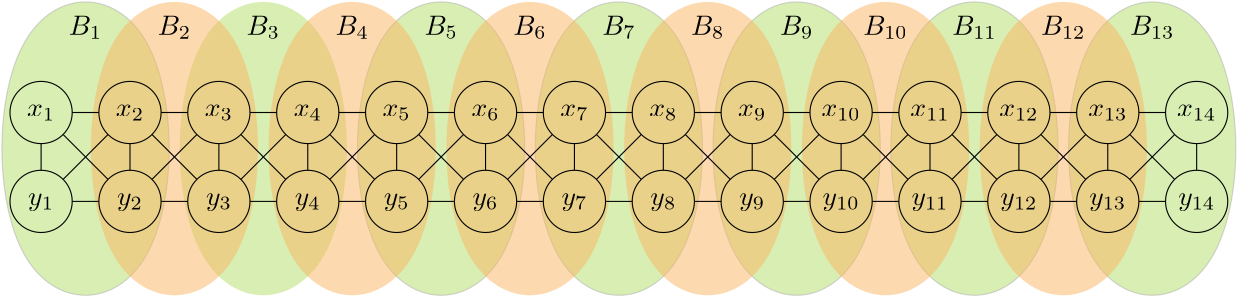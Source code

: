 <?xml version="1.0"?>
<!DOCTYPE ipe SYSTEM "ipe.dtd">
<ipe version="70206" creator="Ipe 7.2.7">
<info created="D:20180201214142" modified="D:20180202083223"/>
<ipestyle name="basic">
<symbol name="arrow/arc(spx)">
<path stroke="sym-stroke" fill="sym-stroke" pen="sym-pen">
0 0 m
-1 0.333 l
-1 -0.333 l
h
</path>
</symbol>
<symbol name="arrow/farc(spx)">
<path stroke="sym-stroke" fill="white" pen="sym-pen">
0 0 m
-1 0.333 l
-1 -0.333 l
h
</path>
</symbol>
<symbol name="arrow/ptarc(spx)">
<path stroke="sym-stroke" fill="sym-stroke" pen="sym-pen">
0 0 m
-1 0.333 l
-0.8 0 l
-1 -0.333 l
h
</path>
</symbol>
<symbol name="arrow/fptarc(spx)">
<path stroke="sym-stroke" fill="white" pen="sym-pen">
0 0 m
-1 0.333 l
-0.8 0 l
-1 -0.333 l
h
</path>
</symbol>
<symbol name="mark/circle(sx)" transformations="translations">
<path fill="sym-stroke">
0.6 0 0 0.6 0 0 e
0.4 0 0 0.4 0 0 e
</path>
</symbol>
<symbol name="mark/disk(sx)" transformations="translations">
<path fill="sym-stroke">
0.6 0 0 0.6 0 0 e
</path>
</symbol>
<symbol name="mark/fdisk(sfx)" transformations="translations">
<group>
<path fill="sym-fill">
0.5 0 0 0.5 0 0 e
</path>
<path fill="sym-stroke" fillrule="eofill">
0.6 0 0 0.6 0 0 e
0.4 0 0 0.4 0 0 e
</path>
</group>
</symbol>
<symbol name="mark/box(sx)" transformations="translations">
<path fill="sym-stroke" fillrule="eofill">
-0.6 -0.6 m
0.6 -0.6 l
0.6 0.6 l
-0.6 0.6 l
h
-0.4 -0.4 m
0.4 -0.4 l
0.4 0.4 l
-0.4 0.4 l
h
</path>
</symbol>
<symbol name="mark/square(sx)" transformations="translations">
<path fill="sym-stroke">
-0.6 -0.6 m
0.6 -0.6 l
0.6 0.6 l
-0.6 0.6 l
h
</path>
</symbol>
<symbol name="mark/fsquare(sfx)" transformations="translations">
<group>
<path fill="sym-fill">
-0.5 -0.5 m
0.5 -0.5 l
0.5 0.5 l
-0.5 0.5 l
h
</path>
<path fill="sym-stroke" fillrule="eofill">
-0.6 -0.6 m
0.6 -0.6 l
0.6 0.6 l
-0.6 0.6 l
h
-0.4 -0.4 m
0.4 -0.4 l
0.4 0.4 l
-0.4 0.4 l
h
</path>
</group>
</symbol>
<symbol name="mark/cross(sx)" transformations="translations">
<group>
<path fill="sym-stroke">
-0.43 -0.57 m
0.57 0.43 l
0.43 0.57 l
-0.57 -0.43 l
h
</path>
<path fill="sym-stroke">
-0.43 0.57 m
0.57 -0.43 l
0.43 -0.57 l
-0.57 0.43 l
h
</path>
</group>
</symbol>
<symbol name="arrow/fnormal(spx)">
<path stroke="sym-stroke" fill="white" pen="sym-pen">
0 0 m
-1 0.333 l
-1 -0.333 l
h
</path>
</symbol>
<symbol name="arrow/pointed(spx)">
<path stroke="sym-stroke" fill="sym-stroke" pen="sym-pen">
0 0 m
-1 0.333 l
-0.8 0 l
-1 -0.333 l
h
</path>
</symbol>
<symbol name="arrow/fpointed(spx)">
<path stroke="sym-stroke" fill="white" pen="sym-pen">
0 0 m
-1 0.333 l
-0.8 0 l
-1 -0.333 l
h
</path>
</symbol>
<symbol name="arrow/linear(spx)">
<path stroke="sym-stroke" pen="sym-pen">
-1 0.333 m
0 0 l
-1 -0.333 l
</path>
</symbol>
<symbol name="arrow/fdouble(spx)">
<path stroke="sym-stroke" fill="white" pen="sym-pen">
0 0 m
-1 0.333 l
-1 -0.333 l
h
-1 0 m
-2 0.333 l
-2 -0.333 l
h
</path>
</symbol>
<symbol name="arrow/double(spx)">
<path stroke="sym-stroke" fill="sym-stroke" pen="sym-pen">
0 0 m
-1 0.333 l
-1 -0.333 l
h
-1 0 m
-2 0.333 l
-2 -0.333 l
h
</path>
</symbol>
<pen name="heavier" value="0.8"/>
<pen name="fat" value="1.2"/>
<pen name="ultrafat" value="2"/>
<symbolsize name="large" value="5"/>
<symbolsize name="small" value="2"/>
<symbolsize name="tiny" value="1.1"/>
<arrowsize name="large" value="10"/>
<arrowsize name="small" value="5"/>
<arrowsize name="tiny" value="3"/>
<color name="red" value="1 0 0"/>
<color name="green" value="0 1 0"/>
<color name="blue" value="0 0 1"/>
<color name="yellow" value="1 1 0"/>
<color name="orange" value="1 0.647 0"/>
<color name="gold" value="1 0.843 0"/>
<color name="purple" value="0.627 0.125 0.941"/>
<color name="gray" value="0.745"/>
<color name="brown" value="0.647 0.165 0.165"/>
<color name="navy" value="0 0 0.502"/>
<color name="pink" value="1 0.753 0.796"/>
<color name="seagreen" value="0.18 0.545 0.341"/>
<color name="turquoise" value="0.251 0.878 0.816"/>
<color name="violet" value="0.933 0.51 0.933"/>
<color name="darkblue" value="0 0 0.545"/>
<color name="darkcyan" value="0 0.545 0.545"/>
<color name="darkgray" value="0.663"/>
<color name="darkgreen" value="0 0.392 0"/>
<color name="darkmagenta" value="0.545 0 0.545"/>
<color name="darkorange" value="1 0.549 0"/>
<color name="darkred" value="0.545 0 0"/>
<color name="lightblue" value="0.678 0.847 0.902"/>
<color name="lightcyan" value="0.878 1 1"/>
<color name="lightgray" value="0.827"/>
<color name="lightgreen" value="0.565 0.933 0.565"/>
<color name="lightyellow" value="1 1 0.878"/>
<dashstyle name="dashed" value="[4] 0"/>
<dashstyle name="dotted" value="[1 3] 0"/>
<dashstyle name="dash dotted" value="[4 2 1 2] 0"/>
<dashstyle name="dash dot dotted" value="[4 2 1 2 1 2] 0"/>
<textsize name="large" value="\large"/>
<textsize name="small" value="\small"/>
<textsize name="tiny" value="\tiny"/>
<textsize name="Large" value="\Large"/>
<textsize name="LARGE" value="\LARGE"/>
<textsize name="huge" value="\huge"/>
<textsize name="Huge" value="\Huge"/>
<textsize name="footnote" value="\footnotesize"/>
<textstyle name="center" begin="\begin{center}" end="\end{center}"/>
<textstyle name="itemize" begin="\begin{itemize}" end="\end{itemize}"/>
<textstyle name="item" begin="\begin{itemize}\item{}" end="\end{itemize}"/>
<gridsize name="4 pts" value="4"/>
<gridsize name="8 pts (~3 mm)" value="8"/>
<gridsize name="16 pts (~6 mm)" value="16"/>
<gridsize name="32 pts (~12 mm)" value="32"/>
<gridsize name="10 pts (~3.5 mm)" value="10"/>
<gridsize name="20 pts (~7 mm)" value="20"/>
<gridsize name="14 pts (~5 mm)" value="14"/>
<gridsize name="28 pts (~10 mm)" value="28"/>
<gridsize name="56 pts (~20 mm)" value="56"/>
<anglesize name="90 deg" value="90"/>
<anglesize name="60 deg" value="60"/>
<anglesize name="45 deg" value="45"/>
<anglesize name="30 deg" value="30"/>
<anglesize name="22.5 deg" value="22.5"/>
<opacity name="10%" value="0.1"/>
<opacity name="30%" value="0.3"/>
<opacity name="50%" value="0.5"/>
<opacity name="75%" value="0.75"/>
<tiling name="falling" angle="-60" step="4" width="1"/>
<tiling name="rising" angle="30" step="4" width="1"/>
</ipestyle>
<ipestyle name="brew">
<color name="aliceblue" value="0.941 0.973 1"/>
<color name="brew1" value="0.552 0.827 0.78"/>
<color name="brew2" value="1 1 0.701"/>
<color name="brew3" value="0.745 0.729 0.854"/>
<color name="brew4" value="0.984 0.501 0.447"/>
<color name="brew5" value="0.501 0.694 0.827"/>
<color name="brew6" value="0.992 0.705 0.384"/>
<color name="brew7" value="0.701 0.87 0.411"/>
<color name="brew8" value="0.988 0.803 0.898"/>
</ipestyle>
<ipestyle>
<opacity name="10%" value="0.1"/>
<opacity name="30%" value="0.3"/>
<opacity name="50%" value="0.5"/>
<opacity name="20%" value="0.2"/>
<opacity name="40%" value="0.4"/>
<opacity name="60%" value="0.6"/>
<opacity name="70%" value="0.7"/>
<opacity name="80%" value="0.8"/>
<opacity name="90%" value="0.9"/>
</ipestyle>
<page>
<layer name="alpha"/>
<view layers="alpha" active="alpha"/>
<group layer="alpha">
<path matrix="1.026 0 0 0.9 80.0029 55.178" fill="brew7" opacity="50%">
112 736
48 736
48 608
112 608 u
</path>
<path matrix="1.026 0 0 0.9 16.0029 55.178" stroke="darkgray" fill="brew7" opacity="50%">
112 736
48 736
48 608
112 608 u
</path>
<path matrix="1.026 0 0 0.9 144.003 55.178" stroke="darkgray" fill="brew7" opacity="50%">
112 736
48 736
48 608
112 608 u
</path>
<path matrix="1.026 0 0 0.9 208.003 55.178" stroke="darkgray" fill="brew7" opacity="50%">
112 736
48 736
48 608
112 608 u
</path>
<path matrix="1.026 0 0 0.9 272.003 55.178" stroke="darkgray" fill="brew7" opacity="50%">
112 736
48 736
48 608
112 608 u
</path>
<path matrix="1.026 0 0 0.9 336.003 55.178" stroke="darkgray" fill="brew7" opacity="50%">
112 736
48 736
48 608
112 608 u
</path>
<path matrix="1.026 0 0 0.9 400.003 55.178" stroke="darkgray" fill="brew7" opacity="50%">
112 736
48 736
48 608
112 608 u
</path>
</group>
<group>
<path matrix="1.026 0 0 0.9 48.0029 55.178" fill="brew6" opacity="50%">
112 736
48 736
48 608
112 608 u
</path>
<path matrix="1.026 0 0 0.9 112.003 55.178" fill="brew6" opacity="50%">
112 736
48 736
48 608
112 608 u
</path>
<path matrix="1.026 0 0 0.9 176.003 55.178" fill="brew6" opacity="50%">
112 736
48 736
48 608
112 608 u
</path>
<path matrix="1.026 0 0 0.9 240.003 55.178" fill="brew6" opacity="50%">
112 736
48 736
48 608
112 608 u
</path>
<path matrix="1.026 0 0 0.9 304.003 55.178" fill="brew6" opacity="50%">
112 736
48 736
48 608
112 608 u
</path>
<path matrix="1.026 0 0 0.9 368.003 55.178" fill="brew6" opacity="50%">
112 736
48 736
48 608
112 608 u
</path>
</group>
<text matrix="1 0 0 1 -141.917 -16.424" transformations="translations" pos="224 688" stroke="black" type="label" width="10.163" height="4.294" depth="1.49" halign="center" valign="baseline" style="math">x_{1}</text>
<path matrix="0.7 0 0 0.7 -74.7171 191.378" stroke="black">
16 0 0 16 224 688 e
</path>
<text matrix="1 0 0 1 -141.917 -48.424" transformations="translations" pos="224 688" stroke="black" type="label" width="9.354" height="4.297" depth="1.93" halign="center" valign="baseline" style="math">y_{1}</text>
<path matrix="0.7 0 0 0.7 -74.7171 159.378" stroke="black">
16 0 0 16 224 688 e
</path>
<path matrix="1 0 0 1 -141.917 -15.022" stroke="black">
235.2 688 m
244.8 688 l
</path>
<path matrix="1 0 0 1 -141.917 -15.022" stroke="black">
244.8 656 m
235.2 656 l
</path>
<path matrix="1 0 0 1 -141.917 -15.022" stroke="black">
224 667.2 m
224 676.8 l
</path>
<path matrix="1 0 0 1 -141.917 -15.022" stroke="black">
231.92 680.08 m
248.08 663.92 l
</path>
<path matrix="1 0 0 1 -141.917 -15.022" stroke="black">
231.92 663.92 m
248.08 680.08 l
</path>
<text matrix="1 0 0 1 -109.917 -16.424" transformations="translations" pos="224 688" stroke="black" type="label" width="10.163" height="4.294" depth="1.49" halign="center" valign="baseline" style="math">x_{2}</text>
<path matrix="0.7 0 0 0.7 -42.7171 191.378" stroke="black">
16 0 0 16 224 688 e
</path>
<text matrix="1 0 0 1 -109.917 -48.424" transformations="translations" pos="224 688" stroke="black" type="label" width="9.354" height="4.297" depth="1.93" halign="center" valign="baseline" style="math">y_{2}</text>
<path matrix="0.7 0 0 0.7 -42.7171 159.378" stroke="black">
16 0 0 16 224 688 e
</path>
<path matrix="1 0 0 1 -109.917 -15.022" stroke="black">
235.2 688 m
244.8 688 l
</path>
<path matrix="1 0 0 1 -109.917 -15.022" stroke="black">
244.8 656 m
235.2 656 l
</path>
<path matrix="1 0 0 1 -109.917 -15.022" stroke="black">
224 667.2 m
224 676.8 l
</path>
<path matrix="1 0 0 1 -109.917 -15.022" stroke="black">
231.92 680.08 m
248.08 663.92 l
</path>
<path matrix="1 0 0 1 -109.917 -15.022" stroke="black">
231.92 663.92 m
248.08 680.08 l
</path>
<text matrix="1 0 0 1 -77.9171 -16.424" transformations="translations" pos="224 688" stroke="black" type="label" width="10.163" height="4.294" depth="1.49" halign="center" valign="baseline" style="math">x_{3}</text>
<path matrix="0.7 0 0 0.7 -10.7171 191.378" stroke="black">
16 0 0 16 224 688 e
</path>
<text matrix="1 0 0 1 -77.9171 -48.424" transformations="translations" pos="224 688" stroke="black" type="label" width="9.354" height="4.297" depth="1.93" halign="center" valign="baseline" style="math">y_{3}</text>
<path matrix="0.7 0 0 0.7 -10.7171 159.378" stroke="black">
16 0 0 16 224 688 e
</path>
<path matrix="1 0 0 1 -77.9171 -15.022" stroke="black">
235.2 688 m
244.8 688 l
</path>
<path matrix="1 0 0 1 -77.9171 -15.022" stroke="black">
244.8 656 m
235.2 656 l
</path>
<path matrix="1 0 0 1 -77.9171 -15.022" stroke="black">
224 667.2 m
224 676.8 l
</path>
<path matrix="1 0 0 1 -77.9171 -15.022" stroke="black">
231.92 680.08 m
248.08 663.92 l
</path>
<path matrix="1 0 0 1 -77.9171 -15.022" stroke="black">
231.92 663.92 m
248.08 680.08 l
</path>
<text matrix="1 0 0 1 -45.9171 -16.424" transformations="translations" pos="224 688" stroke="black" type="label" width="10.163" height="4.294" depth="1.49" halign="center" valign="baseline" style="math">x_{4}</text>
<path matrix="0.7 0 0 0.7 21.2829 191.378" stroke="black">
16 0 0 16 224 688 e
</path>
<text matrix="1 0 0 1 -45.9171 -48.424" transformations="translations" pos="224 688" stroke="black" type="label" width="9.354" height="4.297" depth="1.93" halign="center" valign="baseline" style="math">y_{4}</text>
<path matrix="0.7 0 0 0.7 21.2829 159.378" stroke="black">
16 0 0 16 224 688 e
</path>
<path matrix="1 0 0 1 -45.9171 -15.022" stroke="black">
235.2 688 m
244.8 688 l
</path>
<path matrix="1 0 0 1 -45.9171 -15.022" stroke="black">
244.8 656 m
235.2 656 l
</path>
<path matrix="1 0 0 1 -45.9171 -15.022" stroke="black">
224 667.2 m
224 676.8 l
</path>
<path matrix="1 0 0 1 -45.9171 -15.022" stroke="black">
231.92 680.08 m
248.08 663.92 l
</path>
<path matrix="1 0 0 1 -45.9171 -15.022" stroke="black">
231.92 663.92 m
248.08 680.08 l
</path>
<text matrix="1 0 0 1 -13.9171 -16.424" transformations="translations" pos="224 688" stroke="black" type="label" width="10.163" height="4.294" depth="1.49" halign="center" valign="baseline" style="math">x_{5}</text>
<path matrix="0.7 0 0 0.7 53.2829 191.378" stroke="black">
16 0 0 16 224 688 e
</path>
<text matrix="1 0 0 1 -13.9171 -48.424" transformations="translations" pos="224 688" stroke="black" type="label" width="9.354" height="4.297" depth="1.93" halign="center" valign="baseline" style="math">y_{5}</text>
<path matrix="1 0 0 1 -13.9171 -15.022" stroke="black">
235.2 688 m
244.8 688 l
</path>
<path matrix="1 0 0 1 -13.9171 -15.022" stroke="black">
244.8 656 m
235.2 656 l
</path>
<path matrix="1 0 0 1 -13.9171 -15.022" stroke="black">
224 667.2 m
224 676.8 l
</path>
<path matrix="1 0 0 1 -13.9171 -15.022" stroke="black">
231.92 680.08 m
248.08 663.92 l
</path>
<path matrix="1 0 0 1 -13.9171 -15.022" stroke="black">
231.92 663.92 m
248.08 680.08 l
</path>
<text matrix="1 0 0 1 18.0829 -16.424" transformations="translations" pos="224 688" stroke="black" type="label" width="10.163" height="4.294" depth="1.49" halign="center" valign="baseline" style="math">x_{6}</text>
<path matrix="0.7 0 0 0.7 85.2829 191.378" stroke="black">
16 0 0 16 224 688 e
</path>
<text matrix="1 0 0 1 18.0829 -48.424" transformations="translations" pos="224 688" stroke="black" type="label" width="9.354" height="4.297" depth="1.93" halign="center" valign="baseline" style="math">y_{6}</text>
<path matrix="0.7 0 0 0.7 85.2829 159.378" stroke="black">
16 0 0 16 224 688 e
</path>
<path matrix="1 0 0 1 18.0829 -15.022" stroke="black">
235.2 688 m
244.8 688 l
</path>
<path matrix="1 0 0 1 18.0829 -15.022" stroke="black">
244.8 656 m
235.2 656 l
</path>
<path matrix="1 0 0 1 18.0829 -15.022" stroke="black">
224 667.2 m
224 676.8 l
</path>
<path matrix="1 0 0 1 18.0829 -15.022" stroke="black">
231.92 680.08 m
248.08 663.92 l
</path>
<path matrix="1 0 0 1 18.0829 -15.022" stroke="black">
231.92 663.92 m
248.08 680.08 l
</path>
<text matrix="1 0 0 1 50.0829 -16.424" transformations="translations" pos="224 688" stroke="black" type="label" width="10.163" height="4.294" depth="1.49" halign="center" valign="baseline" style="math">x_{7}</text>
<path matrix="0.7 0 0 0.7 117.283 191.378" stroke="black">
16 0 0 16 224 688 e
</path>
<text matrix="1 0 0 1 50.0829 -48.424" transformations="translations" pos="224 688" stroke="black" type="label" width="9.354" height="4.297" depth="1.93" halign="center" valign="baseline" style="math">y_{7}</text>
<path matrix="0.7 0 0 0.7 117.283 159.378" stroke="black">
16 0 0 16 224 688 e
</path>
<path matrix="1 0 0 1 50.0829 -15.022" stroke="black">
235.2 688 m
244.8 688 l
</path>
<path matrix="1 0 0 1 50.0829 -15.022" stroke="black">
244.8 656 m
235.2 656 l
</path>
<path matrix="1 0 0 1 50.0829 -15.022" stroke="black">
224 667.2 m
224 676.8 l
</path>
<path matrix="1 0 0 1 50.0829 -15.022" stroke="black">
231.92 680.08 m
248.08 663.92 l
</path>
<path matrix="1 0 0 1 50.0829 -15.022" stroke="black">
231.92 663.92 m
248.08 680.08 l
</path>
<text matrix="1 0 0 1 82.0829 -16.424" transformations="translations" pos="224 688" stroke="black" type="label" width="10.163" height="4.294" depth="1.49" halign="center" valign="baseline" style="math">x_{8}</text>
<path matrix="0.7 0 0 0.7 149.283 191.378" stroke="black">
16 0 0 16 224 688 e
</path>
<text matrix="1 0 0 1 82.0829 -48.424" transformations="translations" pos="224 688" stroke="black" type="label" width="9.354" height="4.297" depth="1.93" halign="center" valign="baseline" style="math">y_{8}</text>
<path matrix="0.7 0 0 0.7 149.283 159.378" stroke="black">
16 0 0 16 224 688 e
</path>
<path matrix="1 0 0 1 82.0829 -15.022" stroke="black">
235.2 688 m
244.8 688 l
</path>
<path matrix="1 0 0 1 82.0829 -15.022" stroke="black">
244.8 656 m
235.2 656 l
</path>
<path matrix="1 0 0 1 82.0829 -15.022" stroke="black">
224 667.2 m
224 676.8 l
</path>
<path matrix="1 0 0 1 82.0829 -15.022" stroke="black">
231.92 680.08 m
248.08 663.92 l
</path>
<path matrix="1 0 0 1 82.0829 -15.022" stroke="black">
231.92 663.92 m
248.08 680.08 l
</path>
<text matrix="1 0 0 1 114.083 -16.424" transformations="translations" pos="224 688" stroke="black" type="label" width="10.163" height="4.294" depth="1.49" halign="center" valign="baseline" style="math">x_{9}</text>
<path matrix="0.7 0 0 0.7 181.283 191.378" stroke="black">
16 0 0 16 224 688 e
</path>
<text matrix="1 0 0 1 114.083 -48.424" transformations="translations" pos="224 688" stroke="black" type="label" width="9.354" height="4.297" depth="1.93" halign="center" valign="baseline" style="math">y_{9}</text>
<path matrix="0.7 0 0 0.7 181.283 159.378" stroke="black">
16 0 0 16 224 688 e
</path>
<path matrix="1 0 0 1 114.083 -15.022" stroke="black">
235.2 688 m
244.8 688 l
</path>
<path matrix="1 0 0 1 114.083 -15.022" stroke="black">
244.8 656 m
235.2 656 l
</path>
<path matrix="1 0 0 1 114.083 -15.022" stroke="black">
224 667.2 m
224 676.8 l
</path>
<path matrix="1 0 0 1 114.083 -15.022" stroke="black">
231.92 680.08 m
248.08 663.92 l
</path>
<path matrix="1 0 0 1 114.083 -15.022" stroke="black">
231.92 663.92 m
248.08 680.08 l
</path>
<text matrix="1 0 0 1 146.083 -16.424" transformations="translations" pos="224 688" stroke="black" type="label" width="14.135" height="4.294" depth="1.49" halign="center" valign="baseline" style="math">x_{10}</text>
<path matrix="0.7 0 0 0.7 213.283 191.378" stroke="black">
16 0 0 16 224 688 e
</path>
<text matrix="1 0 0 1 146.083 -48.424" transformations="translations" pos="224 688" stroke="black" type="label" width="13.325" height="4.297" depth="1.93" halign="center" valign="baseline" style="math">y_{10}</text>
<path matrix="0.7 0 0 0.7 213.283 159.378" stroke="black">
16 0 0 16 224 688 e
</path>
<path matrix="1 0 0 1 146.083 -15.022" stroke="black">
235.2 688 m
244.8 688 l
</path>
<path matrix="1 0 0 1 146.083 -15.022" stroke="black">
244.8 656 m
235.2 656 l
</path>
<path matrix="1 0 0 1 146.083 -15.022" stroke="black">
224 667.2 m
224 676.8 l
</path>
<path matrix="1 0 0 1 146.083 -15.022" stroke="black">
231.92 680.08 m
248.08 663.92 l
</path>
<path matrix="1 0 0 1 146.083 -15.022" stroke="black">
231.92 663.92 m
248.08 680.08 l
</path>
<text matrix="1 0 0 1 178.083 -16.424" transformations="translations" pos="224 688" stroke="black" type="label" width="14.135" height="4.294" depth="1.49" halign="center" valign="baseline" style="math">x_{11}</text>
<path matrix="0.7 0 0 0.7 245.283 191.378" stroke="black">
16 0 0 16 224 688 e
</path>
<text matrix="1 0 0 1 178.083 -48.424" transformations="translations" pos="224 688" stroke="black" type="label" width="13.325" height="4.297" depth="1.93" halign="center" valign="baseline" style="math">y_{11}</text>
<path matrix="0.7 0 0 0.7 245.283 159.378" stroke="black">
16 0 0 16 224 688 e
</path>
<path matrix="1 0 0 1 178.083 -15.022" stroke="black">
235.2 688 m
244.8 688 l
</path>
<path matrix="1 0 0 1 178.083 -15.022" stroke="black">
244.8 656 m
235.2 656 l
</path>
<path matrix="1 0 0 1 178.083 -15.022" stroke="black">
224 667.2 m
224 676.8 l
</path>
<path matrix="1 0 0 1 178.083 -15.022" stroke="black">
231.92 680.08 m
248.08 663.92 l
</path>
<path matrix="1 0 0 1 178.083 -15.022" stroke="black">
231.92 663.92 m
248.08 680.08 l
</path>
<text matrix="1 0 0 1 210.083 -16.424" transformations="translations" pos="224 688" stroke="black" type="label" width="14.135" height="4.294" depth="1.49" halign="center" valign="baseline" style="math">x_{12}</text>
<path matrix="0.7 0 0 0.7 277.283 191.378" stroke="black">
16 0 0 16 224 688 e
</path>
<text matrix="1 0 0 1 210.083 -48.424" transformations="translations" pos="224 688" stroke="black" type="label" width="13.325" height="4.297" depth="1.93" halign="center" valign="baseline" style="math">y_{12}</text>
<path matrix="0.7 0 0 0.7 277.283 159.378" stroke="black">
16 0 0 16 224 688 e
</path>
<path matrix="1 0 0 1 210.083 -15.022" stroke="black">
235.2 688 m
244.8 688 l
</path>
<path matrix="1 0 0 1 210.083 -15.022" stroke="black">
244.8 656 m
235.2 656 l
</path>
<path matrix="1 0 0 1 210.083 -15.022" stroke="black">
224 667.2 m
224 676.8 l
</path>
<path matrix="1 0 0 1 210.083 -15.022" stroke="black">
231.92 680.08 m
248.08 663.92 l
</path>
<path matrix="1 0 0 1 210.083 -15.022" stroke="black">
231.92 663.92 m
248.08 680.08 l
</path>
<text matrix="1 0 0 1 242.083 -16.424" transformations="translations" pos="224 688" stroke="black" type="label" width="14.135" height="4.294" depth="1.49" halign="center" valign="baseline" style="math">x_{13}</text>
<path matrix="0.7 0 0 0.7 309.283 191.378" stroke="black">
16 0 0 16 224 688 e
</path>
<text matrix="1 0 0 1 242.083 -48.424" transformations="translations" pos="224 688" stroke="black" type="label" width="13.325" height="4.297" depth="1.93" halign="center" valign="baseline" style="math">y_{13}</text>
<path matrix="0.7 0 0 0.7 309.283 159.378" stroke="black">
16 0 0 16 224 688 e
</path>
<path matrix="1 0 0 1 242.083 -15.022" stroke="black">
235.2 688 m
244.8 688 l
</path>
<path matrix="1 0 0 1 242.083 -15.022" stroke="black">
244.8 656 m
235.2 656 l
</path>
<path matrix="1 0 0 1 242.083 -15.022" stroke="black">
224 667.2 m
224 676.8 l
</path>
<path matrix="1 0 0 1 242.083 -15.022" stroke="black">
231.92 680.08 m
248.08 663.92 l
</path>
<path matrix="1 0 0 1 242.083 -15.022" stroke="black">
231.92 663.92 m
248.08 680.08 l
</path>
<text matrix="1 0 0 1 274.083 -16.424" transformations="translations" pos="224 688" stroke="black" type="label" width="14.135" height="4.294" depth="1.49" halign="center" valign="baseline" style="math">x_{14}</text>
<path matrix="0.7 0 0 0.7 341.283 191.378" stroke="black">
16 0 0 16 224 688 e
</path>
<text matrix="1 0 0 1 274.083 -48.424" transformations="translations" pos="224 688" stroke="black" type="label" width="13.325" height="4.297" depth="1.93" halign="center" valign="baseline" style="math">y_{14}</text>
<path matrix="0.7 0 0 0.7 341.283 159.378" stroke="black">
16 0 0 16 224 688 e
</path>
<path matrix="1 0 0 1 274.083 -15.022" stroke="black">
224 667.2 m
224 676.8 l
</path>
<text matrix="1 0 0 1 18.0829 -19.022" transformations="translations" pos="80 720" stroke="black" type="label" width="12.026" height="6.812" depth="1.49" halign="center" valign="baseline" style="math">B_1</text>
<text matrix="1 0 0 1 50.0829 -19.022" transformations="translations" pos="80 720" stroke="black" type="label" width="12.026" height="6.812" depth="1.49" halign="center" valign="baseline" style="math">B_2</text>
<text matrix="1 0 0 1 82.0829 -19.022" transformations="translations" pos="80 720" stroke="black" type="label" width="12.026" height="6.812" depth="1.49" halign="center" valign="baseline" style="math">B_3</text>
<text matrix="1 0 0 1 114.083 -19.022" transformations="translations" pos="80 720" stroke="black" type="label" width="12.026" height="6.812" depth="1.49" halign="center" valign="baseline" style="math">B_4</text>
<text matrix="1 0 0 1 146.083 -19.022" transformations="translations" pos="80 720" stroke="black" type="label" width="12.026" height="6.812" depth="1.49" halign="center" valign="baseline" style="math">B_5</text>
<text matrix="1 0 0 1 178.083 -19.022" transformations="translations" pos="80 720" stroke="black" type="label" width="12.026" height="6.812" depth="1.49" halign="center" valign="baseline" style="math">B_6</text>
<text matrix="1 0 0 1 210.083 -19.022" transformations="translations" pos="80 720" stroke="black" type="label" width="12.026" height="6.812" depth="1.49" halign="center" valign="baseline" style="math">B_7</text>
<text matrix="1 0 0 1 242.083 -19.022" transformations="translations" pos="80 720" stroke="black" type="label" width="12.026" height="6.812" depth="1.49" halign="center" valign="baseline" style="math">B_8</text>
<text matrix="1 0 0 1 274.083 -19.022" transformations="translations" pos="80 720" stroke="black" type="label" width="12.026" height="6.812" depth="1.49" halign="center" valign="baseline" style="math">B_9</text>
<text matrix="1 0 0 1 306.083 -19.022" transformations="translations" pos="80 720" stroke="black" type="label" width="15.997" height="6.812" depth="1.49" halign="center" valign="baseline" style="math">B_{10}</text>
<text matrix="1 0 0 1 338.083 -19.022" transformations="translations" pos="80 720" stroke="black" type="label" width="15.997" height="6.812" depth="1.49" halign="center" valign="baseline" style="math">B_{11}</text>
<text matrix="1 0 0 1 370.083 -19.022" transformations="translations" pos="80 720" stroke="black" type="label" width="15.997" height="6.812" depth="1.49" halign="center" valign="baseline" style="math">B_{12}</text>
<text matrix="1 0 0 1 402.083 -19.022" transformations="translations" pos="80 720" stroke="black" type="label" width="15.997" height="6.812" depth="1.49" halign="center" valign="baseline" style="math">B_{13}</text>
<path matrix="0.7 0 0 0.7 53.2829 159.378" stroke="black">
16 0 0 16 224 688 e
</path>
</page>
</ipe>
